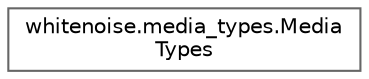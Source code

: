 digraph "Graphical Class Hierarchy"
{
 // LATEX_PDF_SIZE
  bgcolor="transparent";
  edge [fontname=Helvetica,fontsize=10,labelfontname=Helvetica,labelfontsize=10];
  node [fontname=Helvetica,fontsize=10,shape=box,height=0.2,width=0.4];
  rankdir="LR";
  Node0 [id="Node000000",label="whitenoise.media_types.Media\lTypes",height=0.2,width=0.4,color="grey40", fillcolor="white", style="filled",URL="$classwhitenoise_1_1media__types_1_1_media_types.html",tooltip=" "];
}
